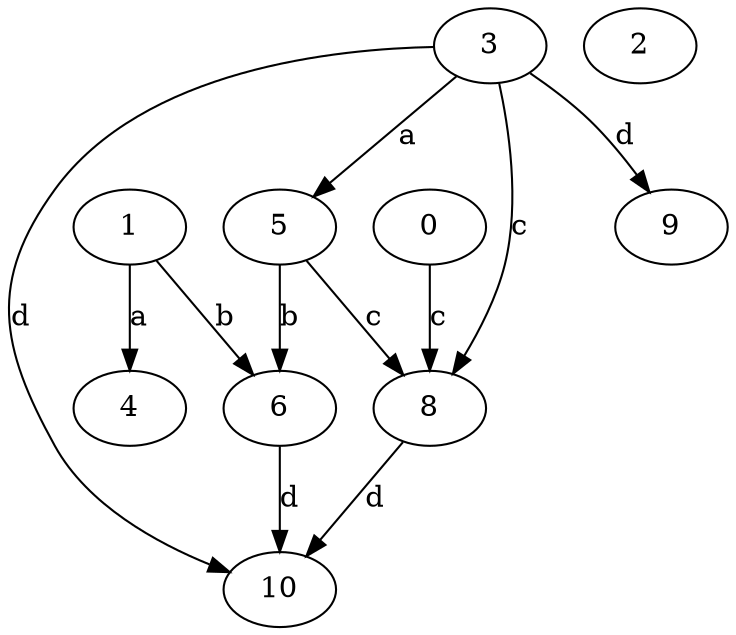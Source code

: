 strict digraph  {
0;
3;
4;
1;
5;
6;
8;
9;
10;
2;
0 -> 8  [label=c];
3 -> 5  [label=a];
3 -> 8  [label=c];
3 -> 9  [label=d];
3 -> 10  [label=d];
1 -> 4  [label=a];
1 -> 6  [label=b];
5 -> 6  [label=b];
5 -> 8  [label=c];
6 -> 10  [label=d];
8 -> 10  [label=d];
}
